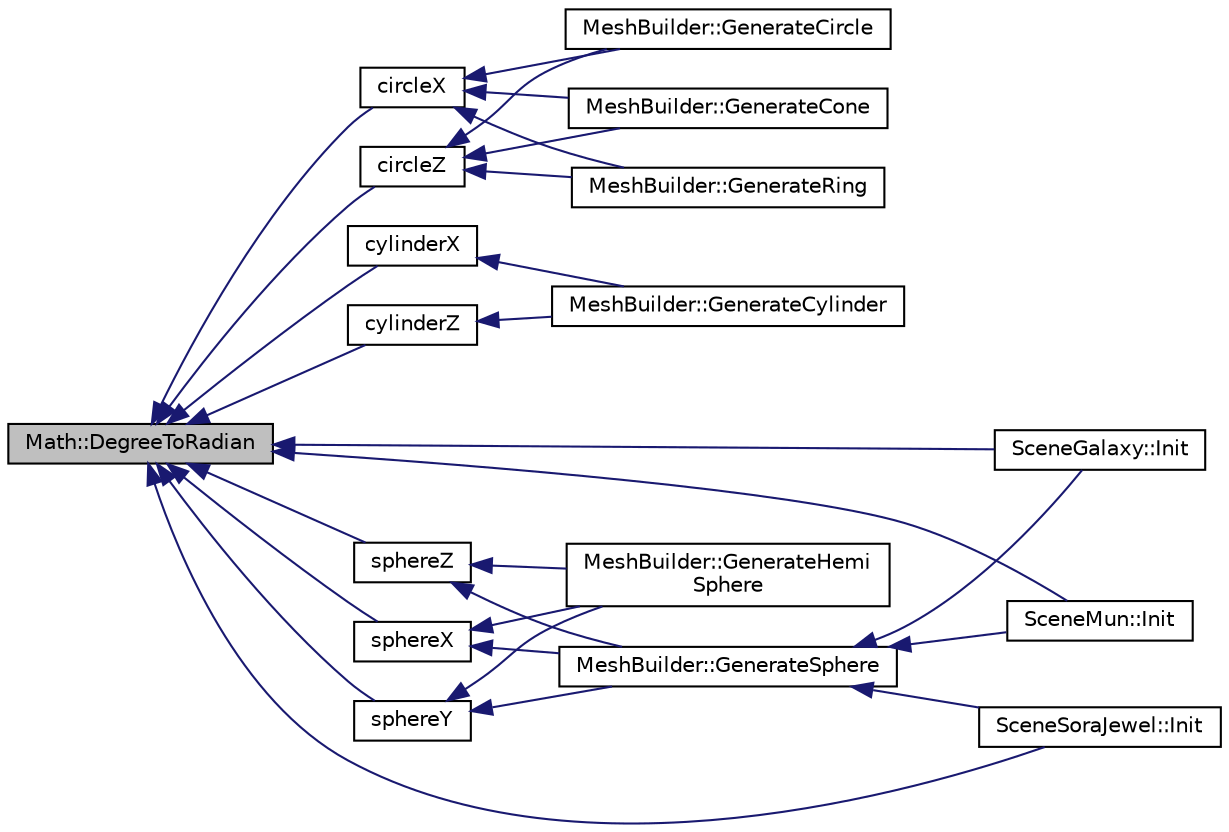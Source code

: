 digraph "Math::DegreeToRadian"
{
  bgcolor="transparent";
  edge [fontname="Helvetica",fontsize="10",labelfontname="Helvetica",labelfontsize="10"];
  node [fontname="Helvetica",fontsize="10",shape=record];
  rankdir="LR";
  Node1 [label="Math::DegreeToRadian",height=0.2,width=0.4,color="black", fillcolor="grey75", style="filled", fontcolor="black"];
  Node1 -> Node2 [dir="back",color="midnightblue",fontsize="10",style="solid",fontname="Helvetica"];
  Node2 [label="circleX",height=0.2,width=0.4,color="black",URL="$MeshBuilder_8cpp.html#ac51c8ffb869bfbd9e37ab788a2f28522"];
  Node2 -> Node3 [dir="back",color="midnightblue",fontsize="10",style="solid",fontname="Helvetica"];
  Node3 [label="MeshBuilder::GenerateCircle",height=0.2,width=0.4,color="black",URL="$classMeshBuilder.html#a68d491a27ed57b66b7a8161a2b230951"];
  Node2 -> Node4 [dir="back",color="midnightblue",fontsize="10",style="solid",fontname="Helvetica"];
  Node4 [label="MeshBuilder::GenerateCone",height=0.2,width=0.4,color="black",URL="$classMeshBuilder.html#a5875cdc09cd9c12daf84655c9806f591"];
  Node2 -> Node5 [dir="back",color="midnightblue",fontsize="10",style="solid",fontname="Helvetica"];
  Node5 [label="MeshBuilder::GenerateRing",height=0.2,width=0.4,color="black",URL="$classMeshBuilder.html#a44a784dbd2cee7b6adc21c697a945501"];
  Node1 -> Node6 [dir="back",color="midnightblue",fontsize="10",style="solid",fontname="Helvetica"];
  Node6 [label="circleZ",height=0.2,width=0.4,color="black",URL="$MeshBuilder_8cpp.html#a1d1b236b1108e54ef881fb7cd3a1ba6d"];
  Node6 -> Node3 [dir="back",color="midnightblue",fontsize="10",style="solid",fontname="Helvetica"];
  Node6 -> Node4 [dir="back",color="midnightblue",fontsize="10",style="solid",fontname="Helvetica"];
  Node6 -> Node5 [dir="back",color="midnightblue",fontsize="10",style="solid",fontname="Helvetica"];
  Node1 -> Node7 [dir="back",color="midnightblue",fontsize="10",style="solid",fontname="Helvetica"];
  Node7 [label="cylinderX",height=0.2,width=0.4,color="black",URL="$MeshBuilder_8cpp.html#af69cd953e182610b7858d10e44de8095"];
  Node7 -> Node8 [dir="back",color="midnightblue",fontsize="10",style="solid",fontname="Helvetica"];
  Node8 [label="MeshBuilder::GenerateCylinder",height=0.2,width=0.4,color="black",URL="$classMeshBuilder.html#ac931cf94491b65f8da92a25986bdd08a"];
  Node1 -> Node9 [dir="back",color="midnightblue",fontsize="10",style="solid",fontname="Helvetica"];
  Node9 [label="cylinderZ",height=0.2,width=0.4,color="black",URL="$MeshBuilder_8cpp.html#ad4c5cfc88779344e551288f07a734b99"];
  Node9 -> Node8 [dir="back",color="midnightblue",fontsize="10",style="solid",fontname="Helvetica"];
  Node1 -> Node10 [dir="back",color="midnightblue",fontsize="10",style="solid",fontname="Helvetica"];
  Node10 [label="SceneGalaxy::Init",height=0.2,width=0.4,color="black",URL="$classSceneGalaxy.html#aee7f7c80c0fcc156b5b6790822cb67e8",tooltip="Scene Galaxy main initializer function. "];
  Node1 -> Node11 [dir="back",color="midnightblue",fontsize="10",style="solid",fontname="Helvetica"];
  Node11 [label="SceneMun::Init",height=0.2,width=0.4,color="black",URL="$classSceneMun.html#a5eec44c082c3ce5c0aa99c16edebaca2",tooltip="Main initialiser function for SceneMun. "];
  Node1 -> Node12 [dir="back",color="midnightblue",fontsize="10",style="solid",fontname="Helvetica"];
  Node12 [label="SceneSoraJewel::Init",height=0.2,width=0.4,color="black",URL="$classSceneSoraJewel.html#abbbb6e7033bb2bac25db0d27738cbc2c",tooltip="This function initialises everything needed for the scene. "];
  Node1 -> Node13 [dir="back",color="midnightblue",fontsize="10",style="solid",fontname="Helvetica"];
  Node13 [label="sphereX",height=0.2,width=0.4,color="black",URL="$MeshBuilder_8cpp.html#a42b85724173510abff8489cfe7806c3f"];
  Node13 -> Node14 [dir="back",color="midnightblue",fontsize="10",style="solid",fontname="Helvetica"];
  Node14 [label="MeshBuilder::GenerateHemi\lSphere",height=0.2,width=0.4,color="black",URL="$classMeshBuilder.html#a5fef815cfebe98c1e2b077fa66209b8c"];
  Node13 -> Node15 [dir="back",color="midnightblue",fontsize="10",style="solid",fontname="Helvetica"];
  Node15 [label="MeshBuilder::GenerateSphere",height=0.2,width=0.4,color="black",URL="$classMeshBuilder.html#a30a1368cb5deb84777a1f6fbfbca110e"];
  Node15 -> Node10 [dir="back",color="midnightblue",fontsize="10",style="solid",fontname="Helvetica"];
  Node15 -> Node11 [dir="back",color="midnightblue",fontsize="10",style="solid",fontname="Helvetica"];
  Node15 -> Node12 [dir="back",color="midnightblue",fontsize="10",style="solid",fontname="Helvetica"];
  Node1 -> Node16 [dir="back",color="midnightblue",fontsize="10",style="solid",fontname="Helvetica"];
  Node16 [label="sphereY",height=0.2,width=0.4,color="black",URL="$MeshBuilder_8cpp.html#aca2515071d8156673cfaa4b54ae0a558"];
  Node16 -> Node14 [dir="back",color="midnightblue",fontsize="10",style="solid",fontname="Helvetica"];
  Node16 -> Node15 [dir="back",color="midnightblue",fontsize="10",style="solid",fontname="Helvetica"];
  Node1 -> Node17 [dir="back",color="midnightblue",fontsize="10",style="solid",fontname="Helvetica"];
  Node17 [label="sphereZ",height=0.2,width=0.4,color="black",URL="$MeshBuilder_8cpp.html#ad611a1f30697cb26b310c16a493d8c4f"];
  Node17 -> Node14 [dir="back",color="midnightblue",fontsize="10",style="solid",fontname="Helvetica"];
  Node17 -> Node15 [dir="back",color="midnightblue",fontsize="10",style="solid",fontname="Helvetica"];
}
